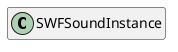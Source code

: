 @startuml
set namespaceSeparator \\
hide members
hide << alias >> circle

class SWFSoundInstance
@enduml
